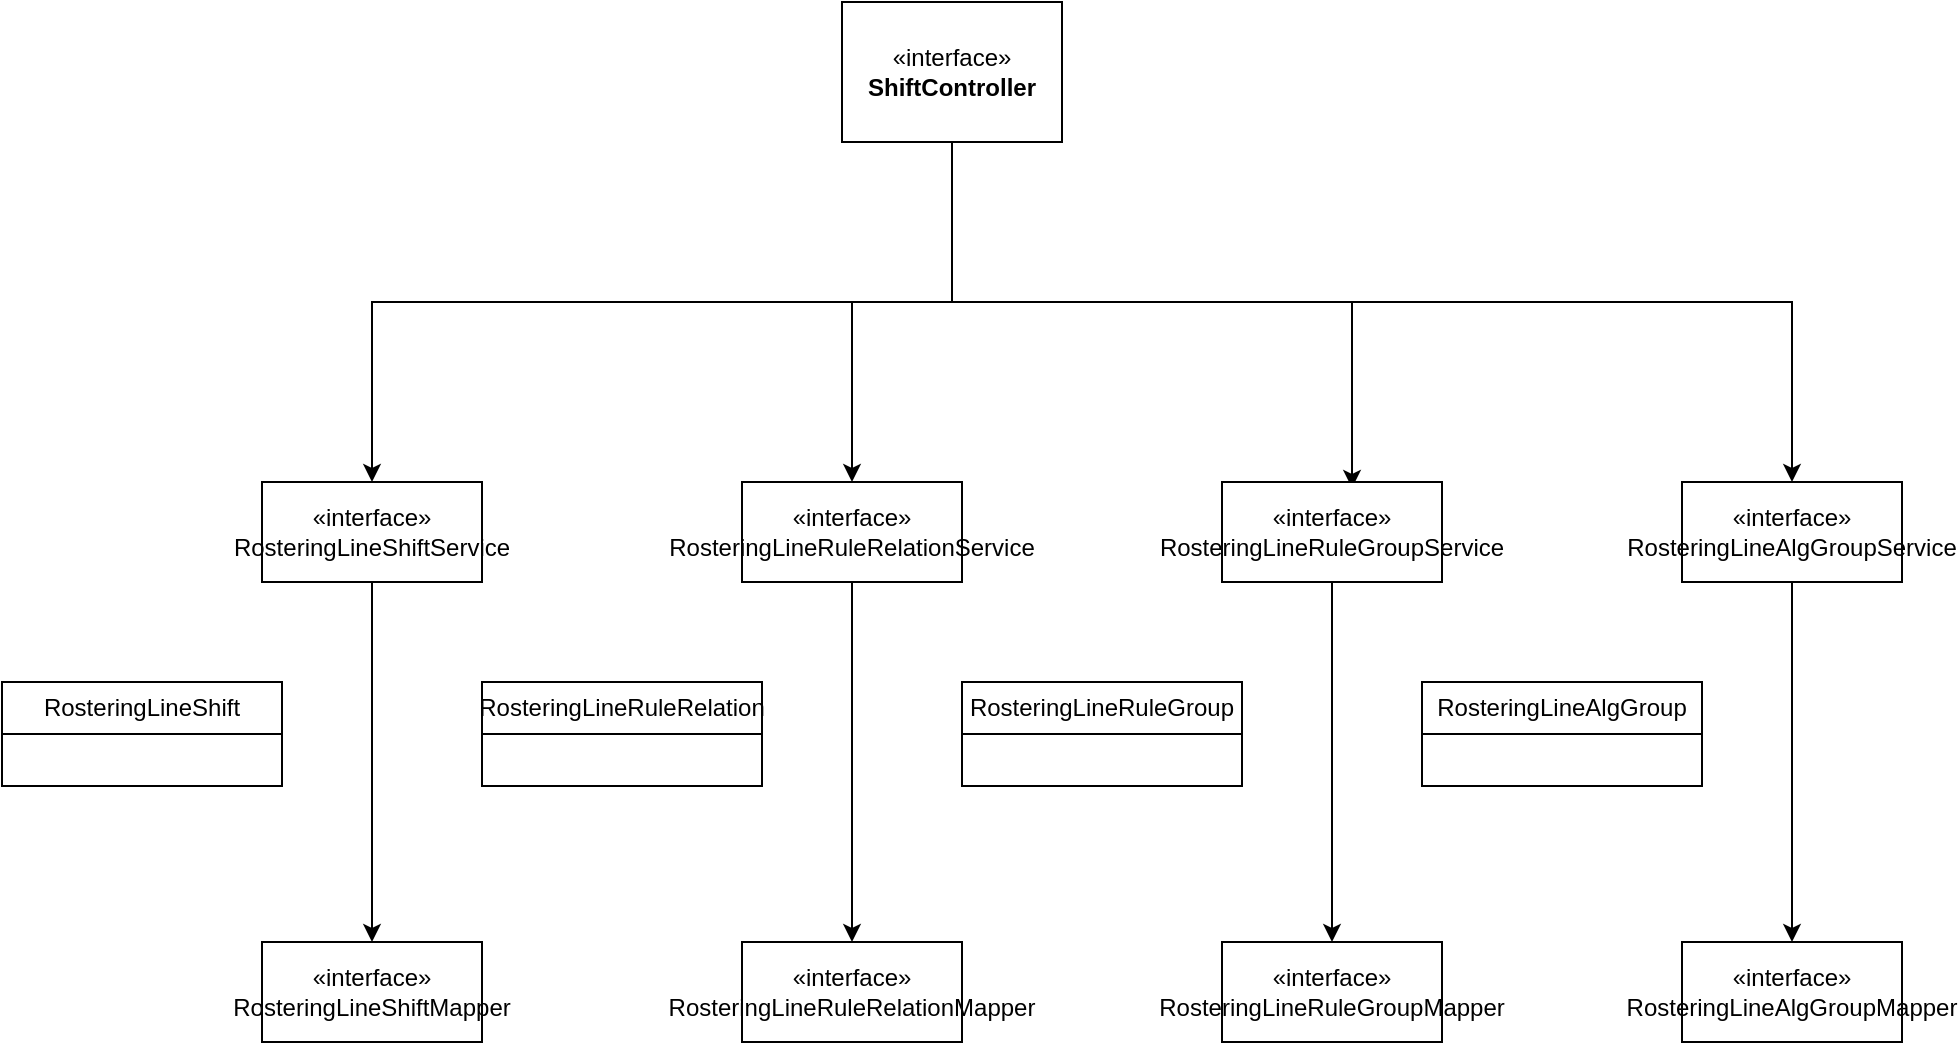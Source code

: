 <mxfile version="21.6.8" type="github">
  <diagram name="第 1 页" id="gc2zrJ_GFWwyp8cEoazd">
    <mxGraphModel dx="1379" dy="796" grid="1" gridSize="10" guides="1" tooltips="1" connect="1" arrows="1" fold="1" page="1" pageScale="1" pageWidth="827" pageHeight="1169" math="0" shadow="0">
      <root>
        <mxCell id="0" />
        <mxCell id="1" parent="0" />
        <mxCell id="0mureFT7maAQ65eSAir9-29" style="edgeStyle=orthogonalEdgeStyle;rounded=0;orthogonalLoop=1;jettySize=auto;html=1;" edge="1" parent="1" source="0mureFT7maAQ65eSAir9-1" target="0mureFT7maAQ65eSAir9-12">
          <mxGeometry relative="1" as="geometry">
            <Array as="points">
              <mxPoint x="535" y="270" />
              <mxPoint x="485" y="270" />
            </Array>
          </mxGeometry>
        </mxCell>
        <mxCell id="0mureFT7maAQ65eSAir9-30" style="edgeStyle=orthogonalEdgeStyle;rounded=0;orthogonalLoop=1;jettySize=auto;html=1;entryX=0.591;entryY=0.06;entryDx=0;entryDy=0;entryPerimeter=0;" edge="1" parent="1" source="0mureFT7maAQ65eSAir9-1" target="0mureFT7maAQ65eSAir9-16">
          <mxGeometry relative="1" as="geometry">
            <Array as="points">
              <mxPoint x="535" y="270" />
              <mxPoint x="735" y="270" />
            </Array>
          </mxGeometry>
        </mxCell>
        <mxCell id="0mureFT7maAQ65eSAir9-31" style="edgeStyle=orthogonalEdgeStyle;rounded=0;orthogonalLoop=1;jettySize=auto;html=1;" edge="1" parent="1" source="0mureFT7maAQ65eSAir9-1" target="0mureFT7maAQ65eSAir9-20">
          <mxGeometry relative="1" as="geometry">
            <Array as="points">
              <mxPoint x="535" y="270" />
              <mxPoint x="955" y="270" />
            </Array>
          </mxGeometry>
        </mxCell>
        <mxCell id="0mureFT7maAQ65eSAir9-32" style="edgeStyle=orthogonalEdgeStyle;rounded=0;orthogonalLoop=1;jettySize=auto;html=1;entryX=0.5;entryY=0;entryDx=0;entryDy=0;" edge="1" parent="1" source="0mureFT7maAQ65eSAir9-1" target="0mureFT7maAQ65eSAir9-2">
          <mxGeometry relative="1" as="geometry">
            <Array as="points">
              <mxPoint x="535" y="270" />
              <mxPoint x="245" y="270" />
            </Array>
          </mxGeometry>
        </mxCell>
        <mxCell id="0mureFT7maAQ65eSAir9-1" value="«interface»&lt;br&gt;&lt;b&gt;ShiftController&lt;/b&gt;" style="html=1;whiteSpace=wrap;" vertex="1" parent="1">
          <mxGeometry x="480" y="120" width="110" height="70" as="geometry" />
        </mxCell>
        <mxCell id="0mureFT7maAQ65eSAir9-24" style="edgeStyle=orthogonalEdgeStyle;rounded=0;orthogonalLoop=1;jettySize=auto;html=1;" edge="1" parent="1" source="0mureFT7maAQ65eSAir9-2" target="0mureFT7maAQ65eSAir9-3">
          <mxGeometry relative="1" as="geometry" />
        </mxCell>
        <mxCell id="0mureFT7maAQ65eSAir9-2" value="«interface»&lt;br&gt;RosteringLineShiftService" style="html=1;whiteSpace=wrap;" vertex="1" parent="1">
          <mxGeometry x="190" y="360" width="110" height="50" as="geometry" />
        </mxCell>
        <mxCell id="0mureFT7maAQ65eSAir9-3" value="«interface»&lt;br&gt;RosteringLineShiftMapper" style="html=1;whiteSpace=wrap;" vertex="1" parent="1">
          <mxGeometry x="190" y="590" width="110" height="50" as="geometry" />
        </mxCell>
        <mxCell id="0mureFT7maAQ65eSAir9-8" value="RosteringLineShift" style="swimlane;fontStyle=0;childLayout=stackLayout;horizontal=1;startSize=26;fillColor=none;horizontalStack=0;resizeParent=1;resizeParentMax=0;resizeLast=0;collapsible=1;marginBottom=0;whiteSpace=wrap;html=1;" vertex="1" parent="1">
          <mxGeometry x="60" y="460" width="140" height="52" as="geometry" />
        </mxCell>
        <mxCell id="0mureFT7maAQ65eSAir9-9" value="&amp;nbsp;" style="text;strokeColor=none;fillColor=none;align=left;verticalAlign=top;spacingLeft=4;spacingRight=4;overflow=hidden;rotatable=0;points=[[0,0.5],[1,0.5]];portConstraint=eastwest;whiteSpace=wrap;html=1;" vertex="1" parent="0mureFT7maAQ65eSAir9-8">
          <mxGeometry y="26" width="140" height="26" as="geometry" />
        </mxCell>
        <mxCell id="0mureFT7maAQ65eSAir9-25" style="edgeStyle=orthogonalEdgeStyle;rounded=0;orthogonalLoop=1;jettySize=auto;html=1;" edge="1" parent="1" source="0mureFT7maAQ65eSAir9-12" target="0mureFT7maAQ65eSAir9-13">
          <mxGeometry relative="1" as="geometry" />
        </mxCell>
        <mxCell id="0mureFT7maAQ65eSAir9-12" value="«interface»&lt;br&gt;RosteringLineRuleRelationService" style="html=1;whiteSpace=wrap;" vertex="1" parent="1">
          <mxGeometry x="430" y="360" width="110" height="50" as="geometry" />
        </mxCell>
        <mxCell id="0mureFT7maAQ65eSAir9-13" value="«interface»&lt;br&gt;RosteringLineRuleRelationMapper" style="html=1;whiteSpace=wrap;" vertex="1" parent="1">
          <mxGeometry x="430" y="590" width="110" height="50" as="geometry" />
        </mxCell>
        <mxCell id="0mureFT7maAQ65eSAir9-14" value="RosteringLineRuleRelation" style="swimlane;fontStyle=0;childLayout=stackLayout;horizontal=1;startSize=26;fillColor=none;horizontalStack=0;resizeParent=1;resizeParentMax=0;resizeLast=0;collapsible=1;marginBottom=0;whiteSpace=wrap;html=1;" vertex="1" parent="1">
          <mxGeometry x="300" y="460" width="140" height="52" as="geometry" />
        </mxCell>
        <mxCell id="0mureFT7maAQ65eSAir9-15" value="&amp;nbsp;" style="text;strokeColor=none;fillColor=none;align=left;verticalAlign=top;spacingLeft=4;spacingRight=4;overflow=hidden;rotatable=0;points=[[0,0.5],[1,0.5]];portConstraint=eastwest;whiteSpace=wrap;html=1;" vertex="1" parent="0mureFT7maAQ65eSAir9-14">
          <mxGeometry y="26" width="140" height="26" as="geometry" />
        </mxCell>
        <mxCell id="0mureFT7maAQ65eSAir9-26" style="edgeStyle=orthogonalEdgeStyle;rounded=0;orthogonalLoop=1;jettySize=auto;html=1;" edge="1" parent="1" source="0mureFT7maAQ65eSAir9-16" target="0mureFT7maAQ65eSAir9-17">
          <mxGeometry relative="1" as="geometry" />
        </mxCell>
        <mxCell id="0mureFT7maAQ65eSAir9-16" value="«interface»&lt;br&gt;RosteringLineRuleGroupService" style="html=1;whiteSpace=wrap;" vertex="1" parent="1">
          <mxGeometry x="670" y="360" width="110" height="50" as="geometry" />
        </mxCell>
        <mxCell id="0mureFT7maAQ65eSAir9-17" value="«interface»&lt;br&gt;RosteringLineRuleGroupMapper" style="html=1;whiteSpace=wrap;" vertex="1" parent="1">
          <mxGeometry x="670" y="590" width="110" height="50" as="geometry" />
        </mxCell>
        <mxCell id="0mureFT7maAQ65eSAir9-18" value="RosteringLineRuleGroup" style="swimlane;fontStyle=0;childLayout=stackLayout;horizontal=1;startSize=26;fillColor=none;horizontalStack=0;resizeParent=1;resizeParentMax=0;resizeLast=0;collapsible=1;marginBottom=0;whiteSpace=wrap;html=1;" vertex="1" parent="1">
          <mxGeometry x="540" y="460" width="140" height="52" as="geometry" />
        </mxCell>
        <mxCell id="0mureFT7maAQ65eSAir9-19" value="&amp;nbsp;" style="text;strokeColor=none;fillColor=none;align=left;verticalAlign=top;spacingLeft=4;spacingRight=4;overflow=hidden;rotatable=0;points=[[0,0.5],[1,0.5]];portConstraint=eastwest;whiteSpace=wrap;html=1;" vertex="1" parent="0mureFT7maAQ65eSAir9-18">
          <mxGeometry y="26" width="140" height="26" as="geometry" />
        </mxCell>
        <mxCell id="0mureFT7maAQ65eSAir9-27" style="edgeStyle=orthogonalEdgeStyle;rounded=0;orthogonalLoop=1;jettySize=auto;html=1;" edge="1" parent="1" source="0mureFT7maAQ65eSAir9-20" target="0mureFT7maAQ65eSAir9-21">
          <mxGeometry relative="1" as="geometry" />
        </mxCell>
        <mxCell id="0mureFT7maAQ65eSAir9-20" value="«interface»&lt;br&gt;RosteringLineAlgGroupService" style="html=1;whiteSpace=wrap;" vertex="1" parent="1">
          <mxGeometry x="900" y="360" width="110" height="50" as="geometry" />
        </mxCell>
        <mxCell id="0mureFT7maAQ65eSAir9-21" value="«interface»&lt;br&gt;RosteringLineAlgGroupMapper" style="html=1;whiteSpace=wrap;" vertex="1" parent="1">
          <mxGeometry x="900" y="590" width="110" height="50" as="geometry" />
        </mxCell>
        <mxCell id="0mureFT7maAQ65eSAir9-22" value="RosteringLineAlgGroup" style="swimlane;fontStyle=0;childLayout=stackLayout;horizontal=1;startSize=26;fillColor=none;horizontalStack=0;resizeParent=1;resizeParentMax=0;resizeLast=0;collapsible=1;marginBottom=0;whiteSpace=wrap;html=1;" vertex="1" parent="1">
          <mxGeometry x="770" y="460" width="140" height="52" as="geometry" />
        </mxCell>
        <mxCell id="0mureFT7maAQ65eSAir9-23" value="&amp;nbsp;" style="text;strokeColor=none;fillColor=none;align=left;verticalAlign=top;spacingLeft=4;spacingRight=4;overflow=hidden;rotatable=0;points=[[0,0.5],[1,0.5]];portConstraint=eastwest;whiteSpace=wrap;html=1;" vertex="1" parent="0mureFT7maAQ65eSAir9-22">
          <mxGeometry y="26" width="140" height="26" as="geometry" />
        </mxCell>
      </root>
    </mxGraphModel>
  </diagram>
</mxfile>
